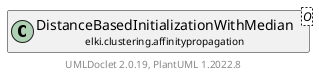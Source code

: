 @startuml
    remove .*\.(Instance|Par|Parameterizer|Factory)$
    set namespaceSeparator none
    hide empty fields
    hide empty methods

    class "<size:14>DistanceBasedInitializationWithMedian.Par\n<size:10>elki.clustering.affinitypropagation" as elki.clustering.affinitypropagation.DistanceBasedInitializationWithMedian.Par<O> {
        {static} +DISTANCE_ID: OptionID
        ~distance: Distance<? super O>
        ~quantile: double
        +configure(Parameterization): void
        +make(): DistanceBasedInitializationWithMedian<O>
    }

    interface "<size:14>Parameterizer\n<size:10>elki.utilities.optionhandling" as elki.utilities.optionhandling.Parameterizer [[../../utilities/optionhandling/Parameterizer.html]] {
        {abstract} +make(): Object
    }
    class "<size:14>DistanceBasedInitializationWithMedian\n<size:10>elki.clustering.affinitypropagation" as elki.clustering.affinitypropagation.DistanceBasedInitializationWithMedian<O> [[DistanceBasedInitializationWithMedian.html]]

    elki.utilities.optionhandling.Parameterizer <|.. elki.clustering.affinitypropagation.DistanceBasedInitializationWithMedian.Par
    elki.clustering.affinitypropagation.DistanceBasedInitializationWithMedian +-- elki.clustering.affinitypropagation.DistanceBasedInitializationWithMedian.Par

    center footer UMLDoclet 2.0.19, PlantUML 1.2022.8
@enduml
